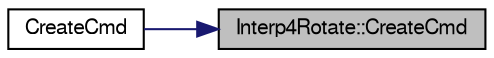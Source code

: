digraph "Interp4Rotate::CreateCmd"
{
 // LATEX_PDF_SIZE
  edge [fontname="FreeSans",fontsize="10",labelfontname="FreeSans",labelfontsize="10"];
  node [fontname="FreeSans",fontsize="10",shape=record];
  rankdir="RL";
  Node1 [label="Interp4Rotate::CreateCmd",height=0.2,width=0.4,color="black", fillcolor="grey75", style="filled", fontcolor="black",tooltip="Ta metoda nie musi być zdefiniowna w klasie bazowej."];
  Node1 -> Node2 [dir="back",color="midnightblue",fontsize="10",style="solid",fontname="FreeSans"];
  Node2 [label="CreateCmd",height=0.2,width=0.4,color="black", fillcolor="white", style="filled",URL="$Interp4Rotate_8cpp.html#a0ab483787498a2b002838d9426437be6",tooltip=" "];
}
